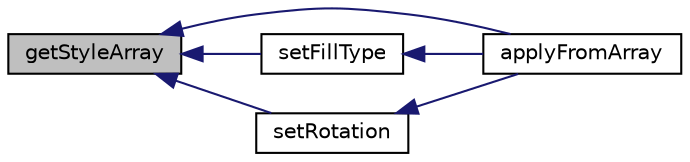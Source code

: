 digraph "getStyleArray"
{
  edge [fontname="Helvetica",fontsize="10",labelfontname="Helvetica",labelfontsize="10"];
  node [fontname="Helvetica",fontsize="10",shape=record];
  rankdir="LR";
  Node66 [label="getStyleArray",height=0.2,width=0.4,color="black", fillcolor="grey75", style="filled", fontcolor="black"];
  Node66 -> Node67 [dir="back",color="midnightblue",fontsize="10",style="solid",fontname="Helvetica"];
  Node67 [label="applyFromArray",height=0.2,width=0.4,color="black", fillcolor="white", style="filled",URL="$class_p_h_p_excel___style___fill.html#adf38c8e6ab006ca15f50964882386acf"];
  Node66 -> Node68 [dir="back",color="midnightblue",fontsize="10",style="solid",fontname="Helvetica"];
  Node68 [label="setFillType",height=0.2,width=0.4,color="black", fillcolor="white", style="filled",URL="$class_p_h_p_excel___style___fill.html#a89d813acf599fe8062f42416c61ac179"];
  Node68 -> Node67 [dir="back",color="midnightblue",fontsize="10",style="solid",fontname="Helvetica"];
  Node66 -> Node69 [dir="back",color="midnightblue",fontsize="10",style="solid",fontname="Helvetica"];
  Node69 [label="setRotation",height=0.2,width=0.4,color="black", fillcolor="white", style="filled",URL="$class_p_h_p_excel___style___fill.html#a6b6a94b3e7853399ee4e8b77185ef70c"];
  Node69 -> Node67 [dir="back",color="midnightblue",fontsize="10",style="solid",fontname="Helvetica"];
}
